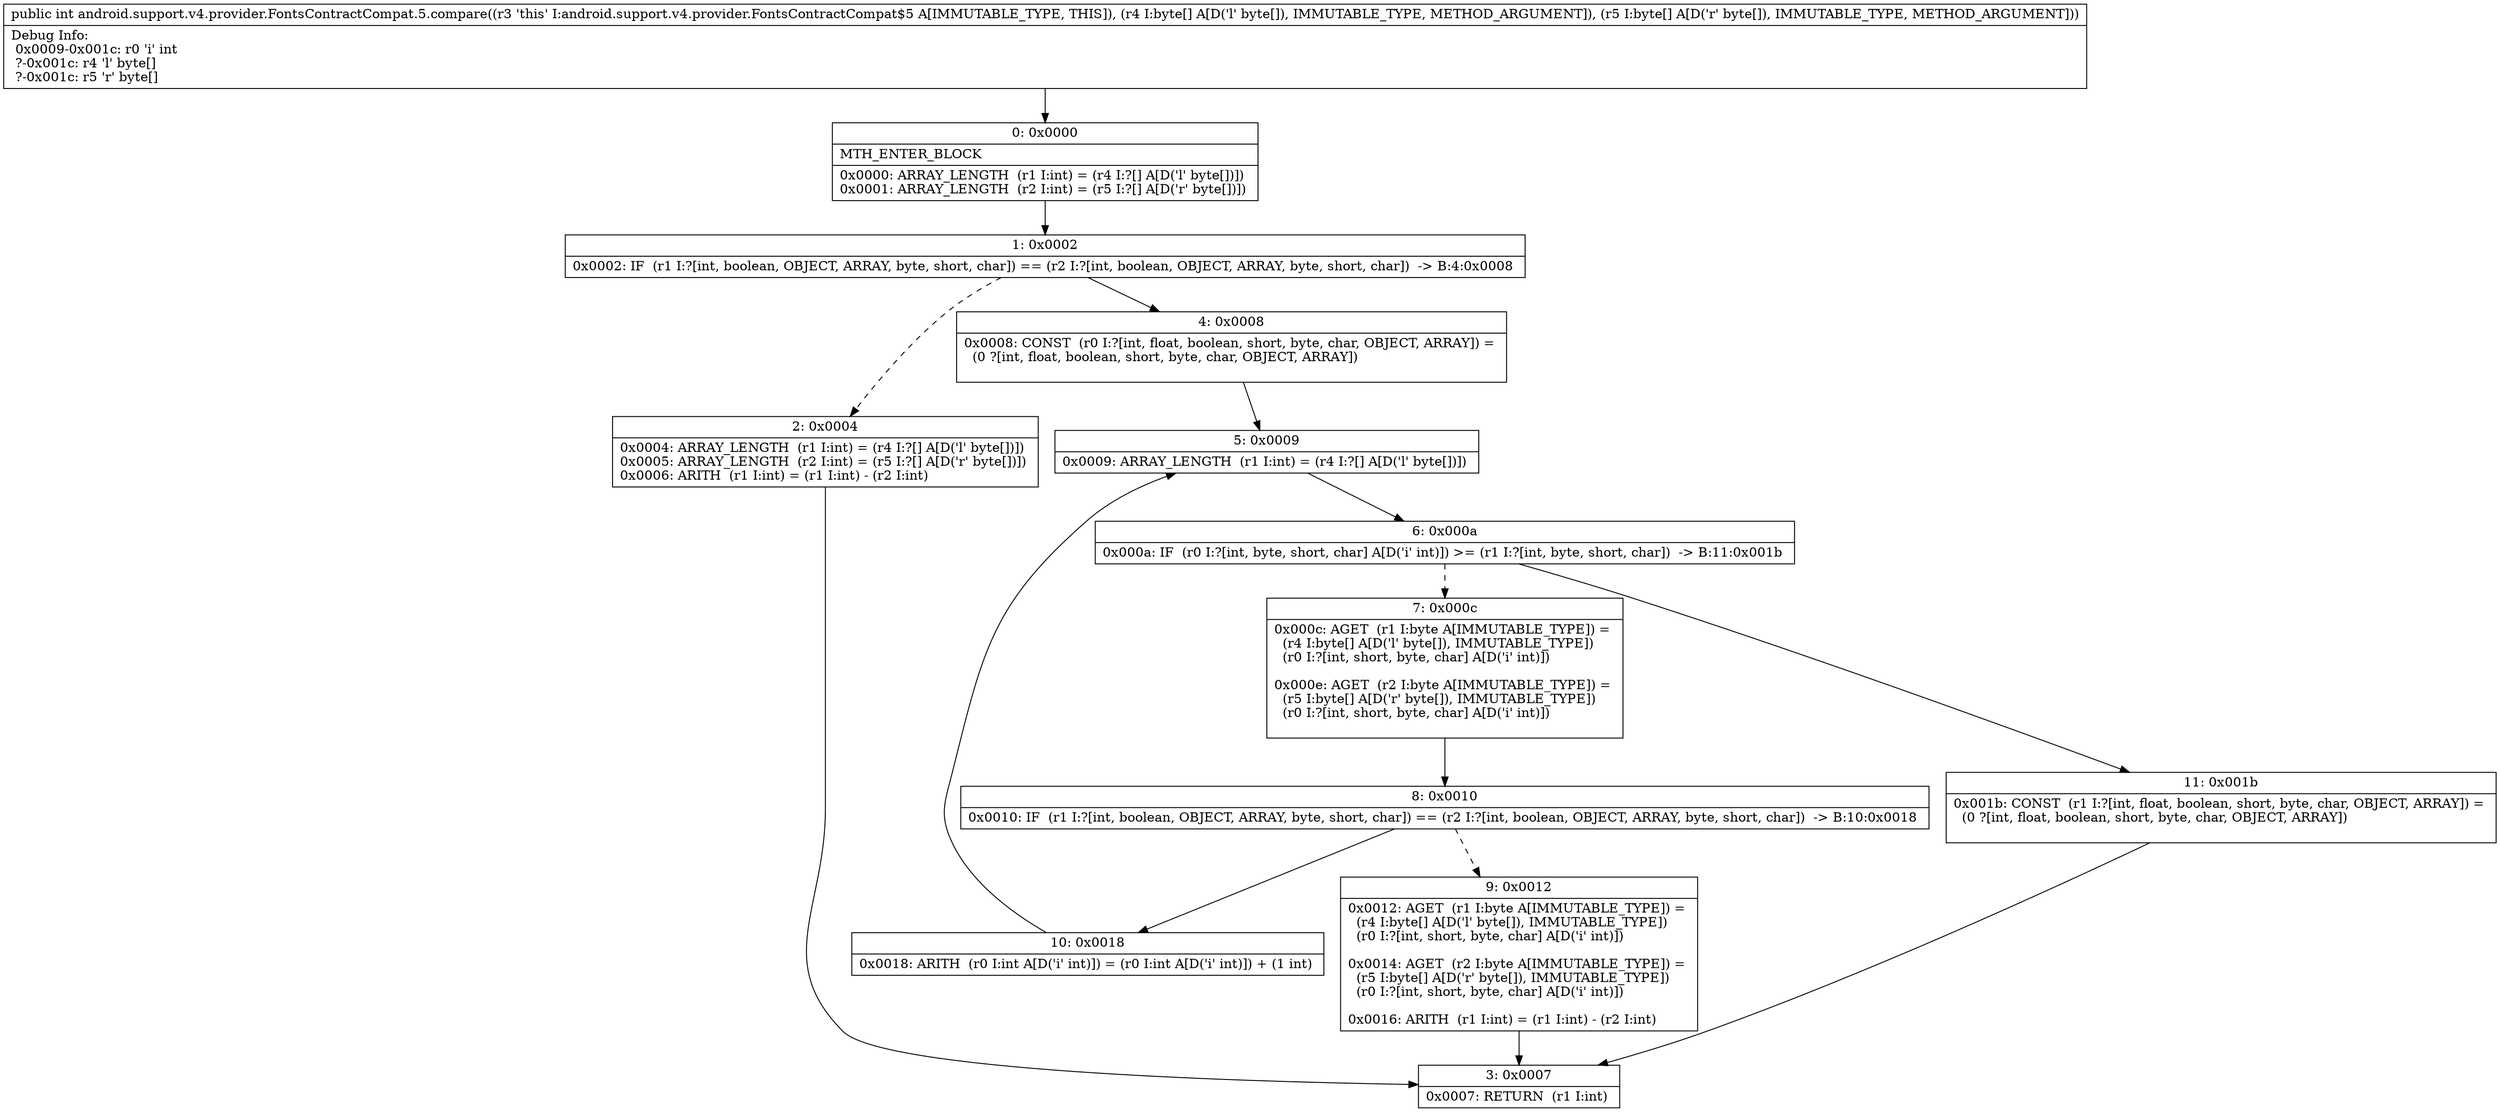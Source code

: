 digraph "CFG forandroid.support.v4.provider.FontsContractCompat.5.compare([B[B)I" {
Node_0 [shape=record,label="{0\:\ 0x0000|MTH_ENTER_BLOCK\l|0x0000: ARRAY_LENGTH  (r1 I:int) = (r4 I:?[] A[D('l' byte[])]) \l0x0001: ARRAY_LENGTH  (r2 I:int) = (r5 I:?[] A[D('r' byte[])]) \l}"];
Node_1 [shape=record,label="{1\:\ 0x0002|0x0002: IF  (r1 I:?[int, boolean, OBJECT, ARRAY, byte, short, char]) == (r2 I:?[int, boolean, OBJECT, ARRAY, byte, short, char])  \-\> B:4:0x0008 \l}"];
Node_2 [shape=record,label="{2\:\ 0x0004|0x0004: ARRAY_LENGTH  (r1 I:int) = (r4 I:?[] A[D('l' byte[])]) \l0x0005: ARRAY_LENGTH  (r2 I:int) = (r5 I:?[] A[D('r' byte[])]) \l0x0006: ARITH  (r1 I:int) = (r1 I:int) \- (r2 I:int) \l}"];
Node_3 [shape=record,label="{3\:\ 0x0007|0x0007: RETURN  (r1 I:int) \l}"];
Node_4 [shape=record,label="{4\:\ 0x0008|0x0008: CONST  (r0 I:?[int, float, boolean, short, byte, char, OBJECT, ARRAY]) = \l  (0 ?[int, float, boolean, short, byte, char, OBJECT, ARRAY])\l \l}"];
Node_5 [shape=record,label="{5\:\ 0x0009|0x0009: ARRAY_LENGTH  (r1 I:int) = (r4 I:?[] A[D('l' byte[])]) \l}"];
Node_6 [shape=record,label="{6\:\ 0x000a|0x000a: IF  (r0 I:?[int, byte, short, char] A[D('i' int)]) \>= (r1 I:?[int, byte, short, char])  \-\> B:11:0x001b \l}"];
Node_7 [shape=record,label="{7\:\ 0x000c|0x000c: AGET  (r1 I:byte A[IMMUTABLE_TYPE]) = \l  (r4 I:byte[] A[D('l' byte[]), IMMUTABLE_TYPE])\l  (r0 I:?[int, short, byte, char] A[D('i' int)])\l \l0x000e: AGET  (r2 I:byte A[IMMUTABLE_TYPE]) = \l  (r5 I:byte[] A[D('r' byte[]), IMMUTABLE_TYPE])\l  (r0 I:?[int, short, byte, char] A[D('i' int)])\l \l}"];
Node_8 [shape=record,label="{8\:\ 0x0010|0x0010: IF  (r1 I:?[int, boolean, OBJECT, ARRAY, byte, short, char]) == (r2 I:?[int, boolean, OBJECT, ARRAY, byte, short, char])  \-\> B:10:0x0018 \l}"];
Node_9 [shape=record,label="{9\:\ 0x0012|0x0012: AGET  (r1 I:byte A[IMMUTABLE_TYPE]) = \l  (r4 I:byte[] A[D('l' byte[]), IMMUTABLE_TYPE])\l  (r0 I:?[int, short, byte, char] A[D('i' int)])\l \l0x0014: AGET  (r2 I:byte A[IMMUTABLE_TYPE]) = \l  (r5 I:byte[] A[D('r' byte[]), IMMUTABLE_TYPE])\l  (r0 I:?[int, short, byte, char] A[D('i' int)])\l \l0x0016: ARITH  (r1 I:int) = (r1 I:int) \- (r2 I:int) \l}"];
Node_10 [shape=record,label="{10\:\ 0x0018|0x0018: ARITH  (r0 I:int A[D('i' int)]) = (r0 I:int A[D('i' int)]) + (1 int) \l}"];
Node_11 [shape=record,label="{11\:\ 0x001b|0x001b: CONST  (r1 I:?[int, float, boolean, short, byte, char, OBJECT, ARRAY]) = \l  (0 ?[int, float, boolean, short, byte, char, OBJECT, ARRAY])\l \l}"];
MethodNode[shape=record,label="{public int android.support.v4.provider.FontsContractCompat.5.compare((r3 'this' I:android.support.v4.provider.FontsContractCompat$5 A[IMMUTABLE_TYPE, THIS]), (r4 I:byte[] A[D('l' byte[]), IMMUTABLE_TYPE, METHOD_ARGUMENT]), (r5 I:byte[] A[D('r' byte[]), IMMUTABLE_TYPE, METHOD_ARGUMENT]))  | Debug Info:\l  0x0009\-0x001c: r0 'i' int\l  ?\-0x001c: r4 'l' byte[]\l  ?\-0x001c: r5 'r' byte[]\l}"];
MethodNode -> Node_0;
Node_0 -> Node_1;
Node_1 -> Node_2[style=dashed];
Node_1 -> Node_4;
Node_2 -> Node_3;
Node_4 -> Node_5;
Node_5 -> Node_6;
Node_6 -> Node_7[style=dashed];
Node_6 -> Node_11;
Node_7 -> Node_8;
Node_8 -> Node_9[style=dashed];
Node_8 -> Node_10;
Node_9 -> Node_3;
Node_10 -> Node_5;
Node_11 -> Node_3;
}

